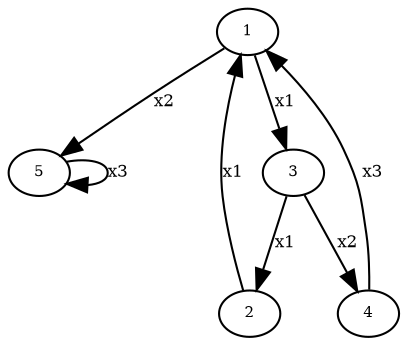 digraph G {
"Gv1" [label="1",fontsize=7,width=.01,height=.01];
"Gv1" -> "Gv5" [label="x2",fontsize=8];
"Gv1" -> "Gv3" [label="x1",fontsize=8];
"Gv2" [label="2",fontsize=7,width=.01,height=.01];
"Gv2" -> "Gv1" [label="x1",fontsize=8];
"Gv3" [label="3",fontsize=7,width=.01,height=.01];
"Gv3" -> "Gv4" [label="x2",fontsize=8];
"Gv3" -> "Gv2" [label="x1",fontsize=8];
"Gv4" [label="4",fontsize=7,width=.01,height=.01];
"Gv4" -> "Gv1" [label="x3",fontsize=8];
"Gv5" [label="5",fontsize=7,width=.01,height=.01];
"Gv5" -> "Gv5" [label="x3",fontsize=8];
}
